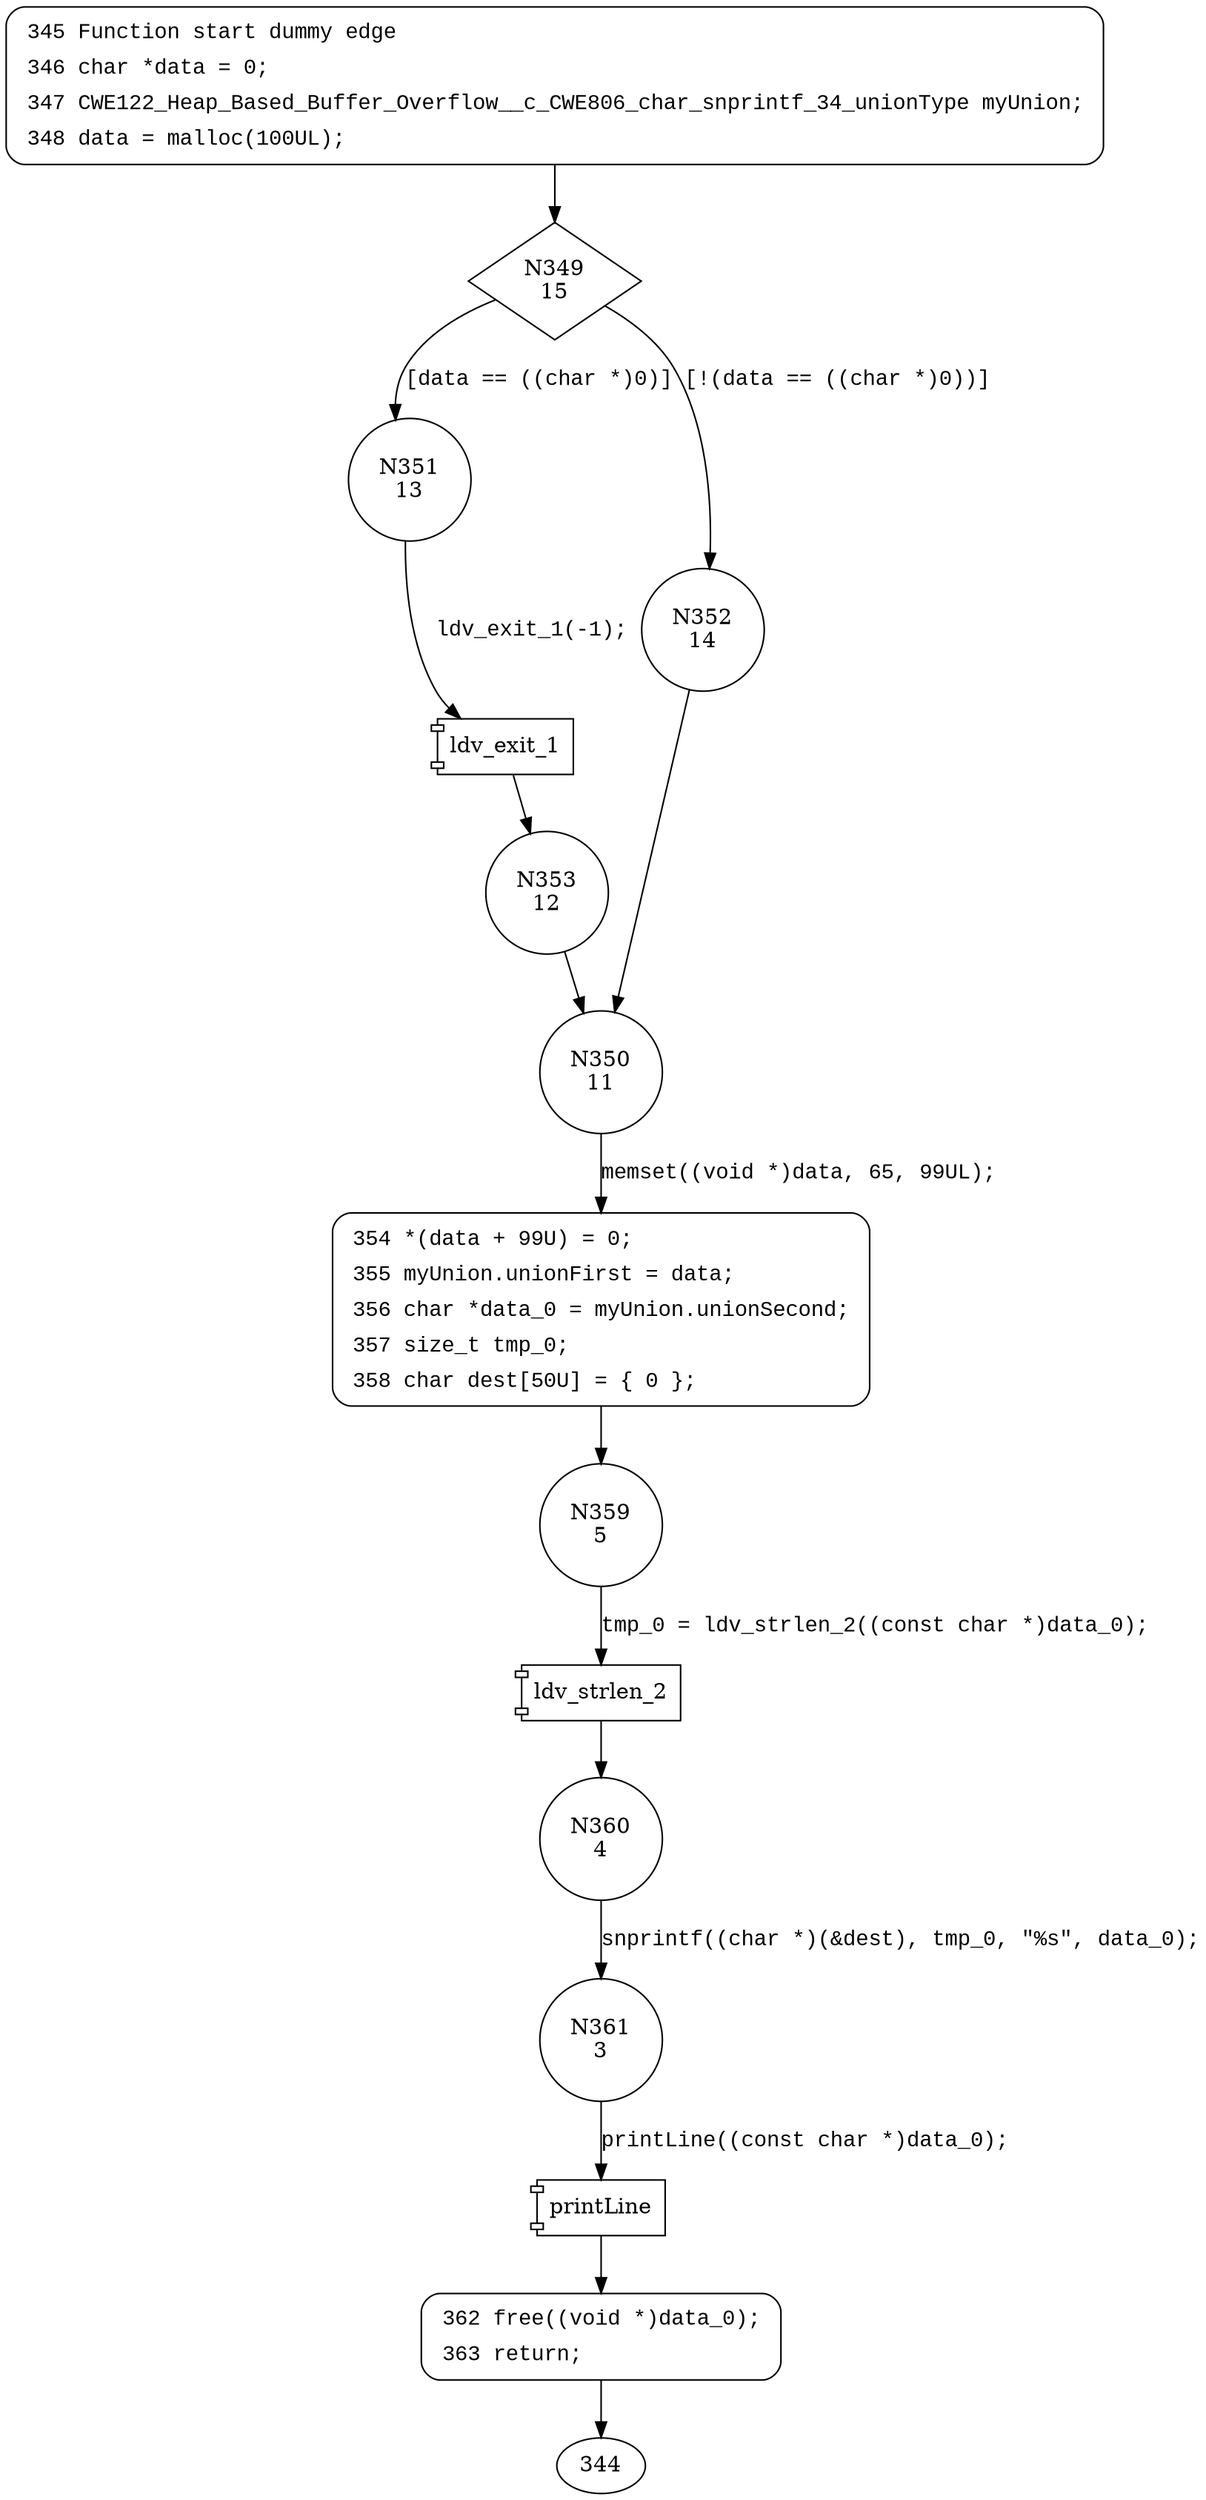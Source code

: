 digraph CWE122_Heap_Based_Buffer_Overflow__c_CWE806_char_snprintf_34_bad {
349 [shape="diamond" label="N349\n15"]
351 [shape="circle" label="N351\n13"]
352 [shape="circle" label="N352\n14"]
350 [shape="circle" label="N350\n11"]
354 [shape="circle" label="N354\n10"]
359 [shape="circle" label="N359\n5"]
360 [shape="circle" label="N360\n4"]
361 [shape="circle" label="N361\n3"]
362 [shape="circle" label="N362\n2"]
353 [shape="circle" label="N353\n12"]
345 [style="filled,bold" penwidth="1" fillcolor="white" fontname="Courier New" shape="Mrecord" label=<<table border="0" cellborder="0" cellpadding="3" bgcolor="white"><tr><td align="right">345</td><td align="left">Function start dummy edge</td></tr><tr><td align="right">346</td><td align="left">char *data = 0;</td></tr><tr><td align="right">347</td><td align="left">CWE122_Heap_Based_Buffer_Overflow__c_CWE806_char_snprintf_34_unionType myUnion;</td></tr><tr><td align="right">348</td><td align="left">data = malloc(100UL);</td></tr></table>>]
345 -> 349[label=""]
354 [style="filled,bold" penwidth="1" fillcolor="white" fontname="Courier New" shape="Mrecord" label=<<table border="0" cellborder="0" cellpadding="3" bgcolor="white"><tr><td align="right">354</td><td align="left">*(data + 99U) = 0;</td></tr><tr><td align="right">355</td><td align="left">myUnion.unionFirst = data;</td></tr><tr><td align="right">356</td><td align="left">char *data_0 = myUnion.unionSecond;</td></tr><tr><td align="right">357</td><td align="left">size_t tmp_0;</td></tr><tr><td align="right">358</td><td align="left">char dest[50U] = &#123; 0 &#125;;</td></tr></table>>]
354 -> 359[label=""]
362 [style="filled,bold" penwidth="1" fillcolor="white" fontname="Courier New" shape="Mrecord" label=<<table border="0" cellborder="0" cellpadding="3" bgcolor="white"><tr><td align="right">362</td><td align="left">free((void *)data_0);</td></tr><tr><td align="right">363</td><td align="left">return;</td></tr></table>>]
362 -> 344[label=""]
349 -> 351 [label="[data == ((char *)0)]" fontname="Courier New"]
349 -> 352 [label="[!(data == ((char *)0))]" fontname="Courier New"]
350 -> 354 [label="memset((void *)data, 65, 99UL);" fontname="Courier New"]
100001 [shape="component" label="ldv_strlen_2"]
359 -> 100001 [label="tmp_0 = ldv_strlen_2((const char *)data_0);" fontname="Courier New"]
100001 -> 360 [label="" fontname="Courier New"]
100002 [shape="component" label="printLine"]
361 -> 100002 [label="printLine((const char *)data_0);" fontname="Courier New"]
100002 -> 362 [label="" fontname="Courier New"]
100003 [shape="component" label="ldv_exit_1"]
351 -> 100003 [label="ldv_exit_1(-1);" fontname="Courier New"]
100003 -> 353 [label="" fontname="Courier New"]
352 -> 350 [label="" fontname="Courier New"]
360 -> 361 [label="snprintf((char *)(&dest), tmp_0, \"%s\", data_0);" fontname="Courier New"]
353 -> 350 [label="" fontname="Courier New"]
}